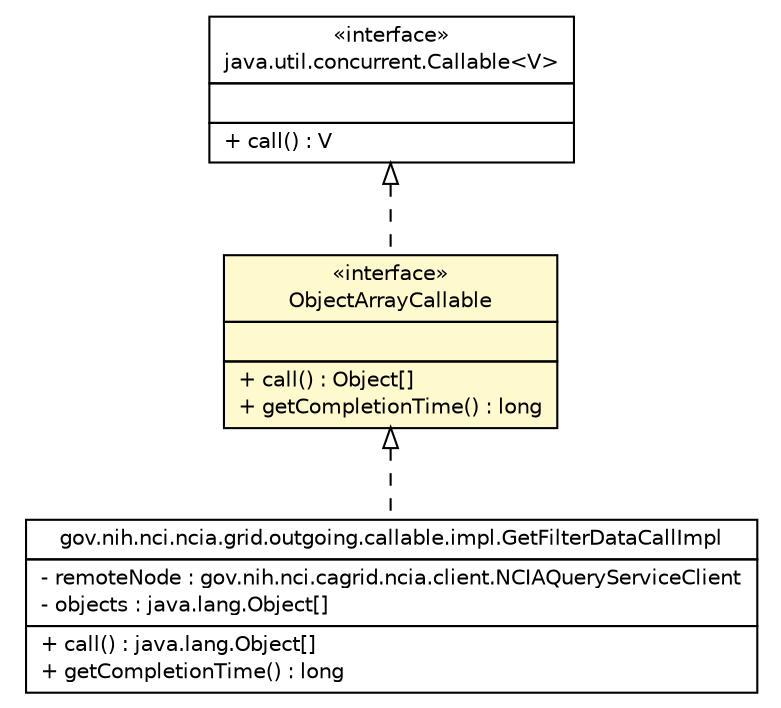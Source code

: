 #!/usr/local/bin/dot
#
# Class diagram 
# Generated by UmlGraph version 4.8 (http://www.spinellis.gr/sw/umlgraph)
#

digraph G {
	edge [fontname="Helvetica",fontsize=10,labelfontname="Helvetica",labelfontsize=10];
	node [fontname="Helvetica",fontsize=10,shape=plaintext];
	// gov.nih.nci.ncia.grid.outgoing.callable.ObjectArrayCallable
	c34228 [label=<<table border="0" cellborder="1" cellspacing="0" cellpadding="2" port="p" bgcolor="lemonChiffon" href="./ObjectArrayCallable.html">
		<tr><td><table border="0" cellspacing="0" cellpadding="1">
			<tr><td> &laquo;interface&raquo; </td></tr>
			<tr><td> ObjectArrayCallable </td></tr>
		</table></td></tr>
		<tr><td><table border="0" cellspacing="0" cellpadding="1">
			<tr><td align="left">  </td></tr>
		</table></td></tr>
		<tr><td><table border="0" cellspacing="0" cellpadding="1">
			<tr><td align="left"> + call() : Object[] </td></tr>
			<tr><td align="left"> + getCompletionTime() : long </td></tr>
		</table></td></tr>
		</table>>, fontname="Helvetica", fontcolor="black", fontsize=10.0];
	// gov.nih.nci.ncia.grid.outgoing.callable.impl.GetFilterDataCallImpl
	c34237 [label=<<table border="0" cellborder="1" cellspacing="0" cellpadding="2" port="p" href="./impl/GetFilterDataCallImpl.html">
		<tr><td><table border="0" cellspacing="0" cellpadding="1">
			<tr><td> gov.nih.nci.ncia.grid.outgoing.callable.impl.GetFilterDataCallImpl </td></tr>
		</table></td></tr>
		<tr><td><table border="0" cellspacing="0" cellpadding="1">
			<tr><td align="left"> - remoteNode : gov.nih.nci.cagrid.ncia.client.NCIAQueryServiceClient </td></tr>
			<tr><td align="left"> - objects : java.lang.Object[] </td></tr>
		</table></td></tr>
		<tr><td><table border="0" cellspacing="0" cellpadding="1">
			<tr><td align="left"> + call() : java.lang.Object[] </td></tr>
			<tr><td align="left"> + getCompletionTime() : long </td></tr>
		</table></td></tr>
		</table>>, fontname="Helvetica", fontcolor="black", fontsize=10.0];
	//gov.nih.nci.ncia.grid.outgoing.callable.ObjectArrayCallable implements java.util.concurrent.Callable<V>
	c34372:p -> c34228:p [dir=back,arrowtail=empty,style=dashed];
	//gov.nih.nci.ncia.grid.outgoing.callable.impl.GetFilterDataCallImpl implements gov.nih.nci.ncia.grid.outgoing.callable.ObjectArrayCallable
	c34228:p -> c34237:p [dir=back,arrowtail=empty,style=dashed];
	// java.util.concurrent.Callable<V>
	c34372 [label=<<table border="0" cellborder="1" cellspacing="0" cellpadding="2" port="p" href="http://java.sun.com/j2se/1.4.2/docs/api/java/util/concurrent/Callable.html">
		<tr><td><table border="0" cellspacing="0" cellpadding="1">
			<tr><td> &laquo;interface&raquo; </td></tr>
			<tr><td> java.util.concurrent.Callable&lt;V&gt; </td></tr>
		</table></td></tr>
		<tr><td><table border="0" cellspacing="0" cellpadding="1">
			<tr><td align="left">  </td></tr>
		</table></td></tr>
		<tr><td><table border="0" cellspacing="0" cellpadding="1">
			<tr><td align="left"> + call() : V </td></tr>
		</table></td></tr>
		</table>>, fontname="Helvetica", fontcolor="black", fontsize=10.0];
}


